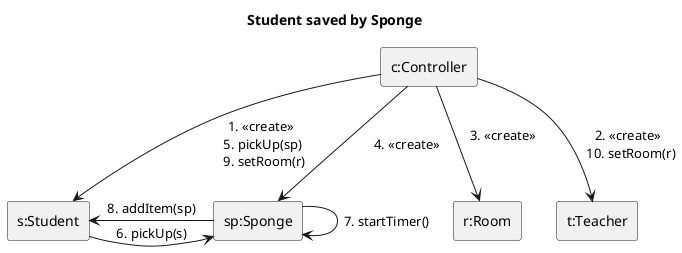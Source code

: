 @startuml ser
title Student saved by Sponge
rectangle "c:Controller" as c
rectangle "sp:Sponge" as sp
rectangle "s:Student" as s
rectangle "r:Room" as r
rectangle "t:Teacher" as t

c --> s: 1. <<create>> \n 5. pickUp(sp) \n 9. setRoom(r)
s -> sp : 6. pickUp(s)
sp -> s : 8. addItem(sp)
sp -> sp : 7. startTimer()
c --> t: 2. <<create>> \n 10. setRoom(r)
c --> r: 3. <<create>> \n 
c --> sp : 4. <<create>>

@enduml